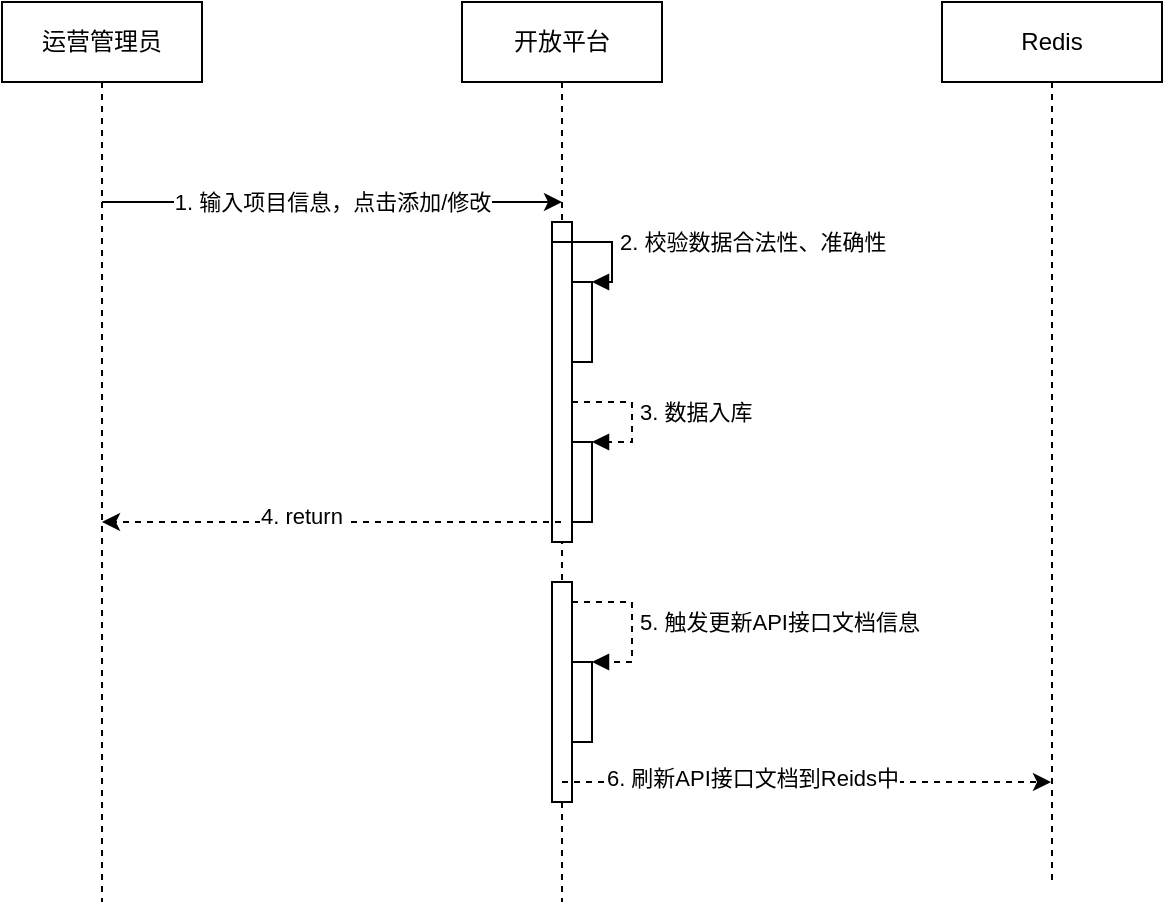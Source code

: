 <mxfile version="14.9.4" type="github">
  <diagram name="Page-1" id="0783ab3e-0a74-02c8-0abd-f7b4e66b4bec">
    <mxGraphModel dx="884" dy="662" grid="1" gridSize="10" guides="1" tooltips="1" connect="1" arrows="1" fold="1" page="1" pageScale="1" pageWidth="850" pageHeight="1100" background="none" math="0" shadow="0">
      <root>
        <mxCell id="0" />
        <mxCell id="1" parent="0" />
        <mxCell id="gkA7OiE7w_O009xZuM8v-9" value="运营管理员" style="shape=umlLifeline;perimeter=lifelinePerimeter;whiteSpace=wrap;html=1;container=1;collapsible=0;recursiveResize=0;outlineConnect=0;" vertex="1" parent="1">
          <mxGeometry x="80" y="280" width="100" height="450" as="geometry" />
        </mxCell>
        <mxCell id="gkA7OiE7w_O009xZuM8v-10" value="&lt;span&gt;开放平台&lt;/span&gt;" style="shape=umlLifeline;perimeter=lifelinePerimeter;whiteSpace=wrap;html=1;container=1;collapsible=0;recursiveResize=0;outlineConnect=0;" vertex="1" parent="1">
          <mxGeometry x="310" y="280" width="100" height="450" as="geometry" />
        </mxCell>
        <mxCell id="gkA7OiE7w_O009xZuM8v-15" value="" style="html=1;points=[];perimeter=orthogonalPerimeter;" vertex="1" parent="gkA7OiE7w_O009xZuM8v-10">
          <mxGeometry x="45" y="110" width="10" height="160" as="geometry" />
        </mxCell>
        <mxCell id="gkA7OiE7w_O009xZuM8v-16" value="" style="html=1;points=[];perimeter=orthogonalPerimeter;" vertex="1" parent="gkA7OiE7w_O009xZuM8v-10">
          <mxGeometry x="55" y="140" width="10" height="40" as="geometry" />
        </mxCell>
        <mxCell id="gkA7OiE7w_O009xZuM8v-17" value="2. 校验数据合法性、准确性" style="edgeStyle=orthogonalEdgeStyle;html=1;align=left;spacingLeft=2;endArrow=block;rounded=0;entryX=1;entryY=0;" edge="1" target="gkA7OiE7w_O009xZuM8v-16" parent="gkA7OiE7w_O009xZuM8v-10">
          <mxGeometry relative="1" as="geometry">
            <mxPoint x="45" y="120" as="sourcePoint" />
            <Array as="points">
              <mxPoint x="75" y="120" />
            </Array>
          </mxGeometry>
        </mxCell>
        <mxCell id="gkA7OiE7w_O009xZuM8v-31" value="" style="html=1;points=[];perimeter=orthogonalPerimeter;" vertex="1" parent="gkA7OiE7w_O009xZuM8v-10">
          <mxGeometry x="45" y="290" width="10" height="110" as="geometry" />
        </mxCell>
        <mxCell id="gkA7OiE7w_O009xZuM8v-32" value="" style="html=1;points=[];perimeter=orthogonalPerimeter;" vertex="1" parent="gkA7OiE7w_O009xZuM8v-10">
          <mxGeometry x="55" y="330" width="10" height="40" as="geometry" />
        </mxCell>
        <mxCell id="gkA7OiE7w_O009xZuM8v-33" value="5. 触发更新API接口文档信息" style="edgeStyle=orthogonalEdgeStyle;html=1;align=left;spacingLeft=2;endArrow=block;rounded=0;entryX=1;entryY=0;dashed=1;" edge="1" target="gkA7OiE7w_O009xZuM8v-32" parent="gkA7OiE7w_O009xZuM8v-10">
          <mxGeometry relative="1" as="geometry">
            <mxPoint x="55" y="300" as="sourcePoint" />
            <Array as="points">
              <mxPoint x="85" y="300" />
            </Array>
          </mxGeometry>
        </mxCell>
        <mxCell id="gkA7OiE7w_O009xZuM8v-35" value="" style="html=1;points=[];perimeter=orthogonalPerimeter;" vertex="1" parent="gkA7OiE7w_O009xZuM8v-10">
          <mxGeometry x="55" y="220" width="10" height="40" as="geometry" />
        </mxCell>
        <mxCell id="gkA7OiE7w_O009xZuM8v-36" value="3. 数据入库" style="edgeStyle=orthogonalEdgeStyle;html=1;align=left;spacingLeft=2;endArrow=block;rounded=0;entryX=1;entryY=0;dashed=1;" edge="1" target="gkA7OiE7w_O009xZuM8v-35" parent="gkA7OiE7w_O009xZuM8v-10">
          <mxGeometry relative="1" as="geometry">
            <mxPoint x="55" y="200" as="sourcePoint" />
            <Array as="points">
              <mxPoint x="85" y="200" />
            </Array>
          </mxGeometry>
        </mxCell>
        <mxCell id="gkA7OiE7w_O009xZuM8v-11" value="&lt;span&gt;Redis&lt;/span&gt;" style="shape=umlLifeline;perimeter=lifelinePerimeter;whiteSpace=wrap;html=1;container=1;collapsible=0;recursiveResize=0;outlineConnect=0;" vertex="1" parent="1">
          <mxGeometry x="550" y="280" width="110" height="440" as="geometry" />
        </mxCell>
        <mxCell id="gkA7OiE7w_O009xZuM8v-14" value="1. 输入项目信息，点击添加/修改" style="endArrow=classic;html=1;" edge="1" parent="1">
          <mxGeometry width="50" height="50" relative="1" as="geometry">
            <mxPoint x="130" y="380" as="sourcePoint" />
            <mxPoint x="360" y="380" as="targetPoint" />
          </mxGeometry>
        </mxCell>
        <mxCell id="gkA7OiE7w_O009xZuM8v-27" value="" style="endArrow=classic;html=1;dashed=1;" edge="1" parent="1" source="gkA7OiE7w_O009xZuM8v-10" target="gkA7OiE7w_O009xZuM8v-9">
          <mxGeometry width="50" height="50" relative="1" as="geometry">
            <mxPoint x="200" y="530" as="sourcePoint" />
            <mxPoint x="250" y="480" as="targetPoint" />
            <Array as="points">
              <mxPoint x="320" y="540" />
            </Array>
          </mxGeometry>
        </mxCell>
        <mxCell id="gkA7OiE7w_O009xZuM8v-30" value="4. return&amp;nbsp;" style="edgeLabel;html=1;align=center;verticalAlign=middle;resizable=0;points=[];" vertex="1" connectable="0" parent="gkA7OiE7w_O009xZuM8v-27">
          <mxGeometry x="0.542" y="-3" relative="1" as="geometry">
            <mxPoint x="48" as="offset" />
          </mxGeometry>
        </mxCell>
        <mxCell id="gkA7OiE7w_O009xZuM8v-34" value="" style="endArrow=classic;html=1;dashed=1;" edge="1" parent="1" source="gkA7OiE7w_O009xZuM8v-10" target="gkA7OiE7w_O009xZuM8v-11">
          <mxGeometry width="50" height="50" relative="1" as="geometry">
            <mxPoint x="410" y="710" as="sourcePoint" />
            <mxPoint x="460" y="660" as="targetPoint" />
            <Array as="points">
              <mxPoint x="410" y="670" />
              <mxPoint x="480" y="670" />
              <mxPoint x="510" y="670" />
            </Array>
          </mxGeometry>
        </mxCell>
        <mxCell id="gkA7OiE7w_O009xZuM8v-37" value="6. 刷新API接口文档到Reids中" style="edgeLabel;html=1;align=center;verticalAlign=middle;resizable=0;points=[];" vertex="1" connectable="0" parent="gkA7OiE7w_O009xZuM8v-34">
          <mxGeometry x="-0.223" y="2" relative="1" as="geometry">
            <mxPoint as="offset" />
          </mxGeometry>
        </mxCell>
      </root>
    </mxGraphModel>
  </diagram>
</mxfile>
